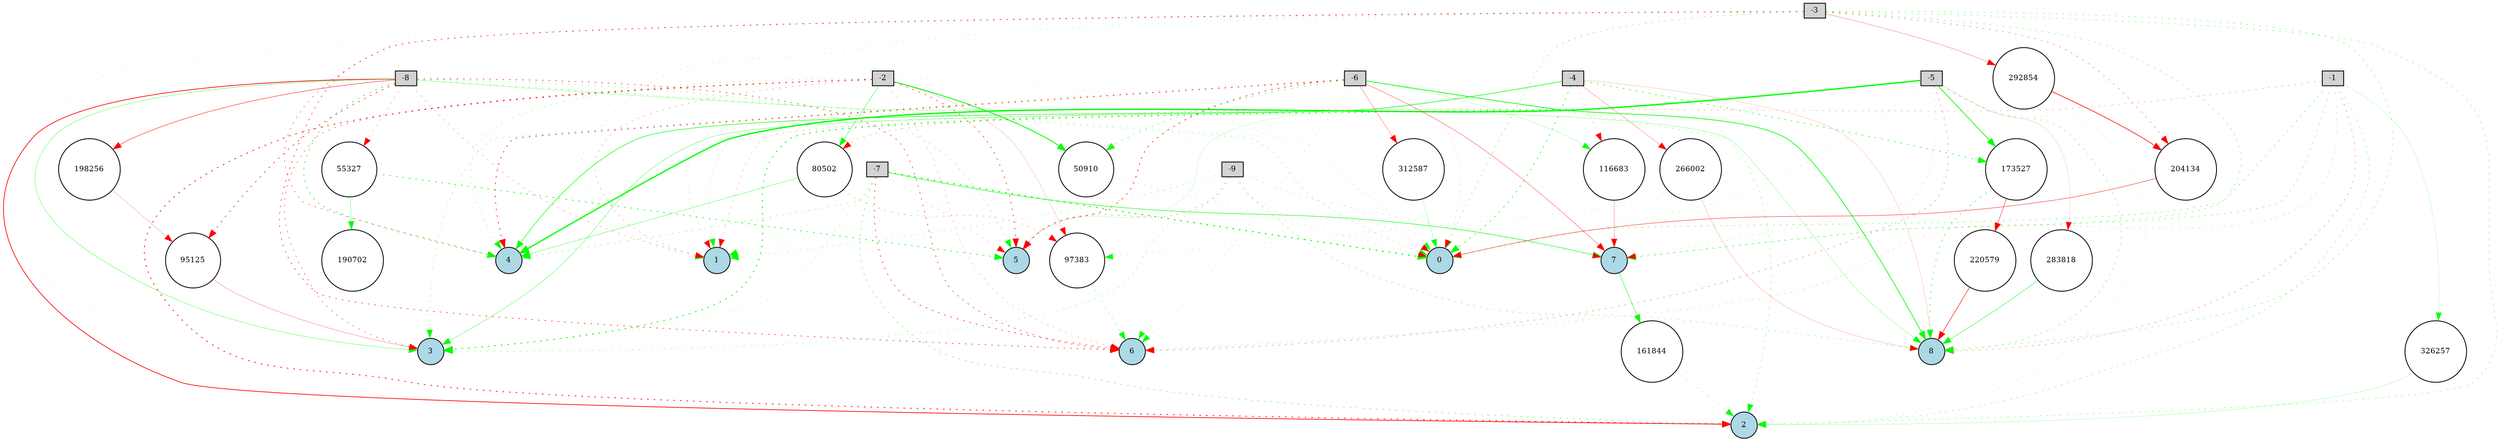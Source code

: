 digraph {
	node [fontsize=9 height=0.2 shape=circle width=0.2]
	-1 [fillcolor=lightgray shape=box style=filled]
	-2 [fillcolor=lightgray shape=box style=filled]
	-3 [fillcolor=lightgray shape=box style=filled]
	-4 [fillcolor=lightgray shape=box style=filled]
	-5 [fillcolor=lightgray shape=box style=filled]
	-6 [fillcolor=lightgray shape=box style=filled]
	-7 [fillcolor=lightgray shape=box style=filled]
	-8 [fillcolor=lightgray shape=box style=filled]
	-9 [fillcolor=lightgray shape=box style=filled]
	0 [fillcolor=lightblue style=filled]
	1 [fillcolor=lightblue style=filled]
	2 [fillcolor=lightblue style=filled]
	3 [fillcolor=lightblue style=filled]
	4 [fillcolor=lightblue style=filled]
	5 [fillcolor=lightblue style=filled]
	6 [fillcolor=lightblue style=filled]
	7 [fillcolor=lightblue style=filled]
	8 [fillcolor=lightblue style=filled]
	312587 [fillcolor=white style=filled]
	266002 [fillcolor=white style=filled]
	95125 [fillcolor=white style=filled]
	55327 [fillcolor=white style=filled]
	220579 [fillcolor=white style=filled]
	283818 [fillcolor=white style=filled]
	161844 [fillcolor=white style=filled]
	116683 [fillcolor=white style=filled]
	173527 [fillcolor=white style=filled]
	50910 [fillcolor=white style=filled]
	204134 [fillcolor=white style=filled]
	97383 [fillcolor=white style=filled]
	190702 [fillcolor=white style=filled]
	198256 [fillcolor=white style=filled]
	326257 [fillcolor=white style=filled]
	80502 [fillcolor=white style=filled]
	292854 [fillcolor=white style=filled]
	-1 -> 0 [color=green penwidth=0.4501998423226139 style=dotted]
	-1 -> 2 [color=green penwidth=0.3408986375075793 style=dotted]
	-1 -> 6 [color=red penwidth=0.1612255926702341 style=dotted]
	-1 -> 7 [color=green penwidth=0.3948837159194364 style=dotted]
	-1 -> 8 [color=red penwidth=0.3113596220742709 style=dotted]
	-2 -> 0 [color=green penwidth=0.13741323049220783 style=dotted]
	-2 -> 1 [color=red penwidth=0.2770124846274502 style=dotted]
	-2 -> 2 [color=red penwidth=0.8762871429123898 style=dotted]
	-2 -> 3 [color=red penwidth=0.4639283101022945 style=dotted]
	-2 -> 4 [color=green penwidth=0.2713799450832681 style=dotted]
	-2 -> 5 [color=red penwidth=0.6247960278035768 style=dotted]
	-2 -> 6 [color=red penwidth=0.21638788214072735 style=dotted]
	-3 -> 0 [color=green penwidth=0.40762269460763056 style=dotted]
	-3 -> 1 [color=green penwidth=0.19969180416239518 style=dotted]
	-3 -> 2 [color=green penwidth=0.36806375408614533 style=dotted]
	-3 -> 3 [color=green penwidth=0.12579721426413054 style=dotted]
	-3 -> 4 [color=red penwidth=0.43292381714943895 style=dotted]
	-3 -> 6 [color=red penwidth=0.5878679718354668 style=dotted]
	-3 -> 7 [color=green penwidth=0.39677181464555744 style=dotted]
	-3 -> 8 [color=green penwidth=0.38411614194043087 style=dotted]
	-4 -> 0 [color=green penwidth=0.762481187308202 style=dotted]
	-4 -> 1 [color=green penwidth=0.23589177963500704 style=dotted]
	-4 -> 3 [color=green penwidth=0.3318417095529177 style=solid]
	-4 -> 4 [color=green penwidth=0.6226592393759767 style=solid]
	-4 -> 5 [color=green penwidth=0.11663773264553223 style=dotted]
	-4 -> 6 [color=green penwidth=0.12020669367760344 style=dotted]
	-4 -> 8 [color=red penwidth=0.13183122687337162 style=solid]
	-5 -> 0 [color=green penwidth=0.20283619655454538 style=dotted]
	-5 -> 1 [color=red penwidth=0.2160856959803411 style=dotted]
	-5 -> 2 [color=green penwidth=0.1667787635069642 style=dotted]
	-5 -> 3 [color=green penwidth=1.0145123191859364 style=dotted]
	-5 -> 4 [color=green penwidth=1.5408623348581338 style=solid]
	-5 -> 5 [color=green penwidth=0.14307483453497327 style=solid]
	-5 -> 6 [color=red penwidth=0.33720946003053276 style=dotted]
	-5 -> 7 [color=red penwidth=0.12722748209027832 style=dotted]
	-5 -> 8 [color=green penwidth=0.42320387813214555 style=dotted]
	-6 -> 0 [color=red penwidth=0.13196593931708478 style=dotted]
	-6 -> 1 [color=red penwidth=0.13848390469030697 style=dotted]
	-6 -> 2 [color=green penwidth=0.3540227420025903 style=dotted]
	-6 -> 3 [color=green penwidth=0.3134301661965525 style=dotted]
	-6 -> 4 [color=red penwidth=0.7377264770021289 style=dotted]
	-6 -> 5 [color=red penwidth=0.7376602630787458 style=dotted]
	-6 -> 6 [color=green penwidth=0.18287441389024023 style=dotted]
	-6 -> 7 [color=red penwidth=0.3376871949648151 style=solid]
	-6 -> 8 [color=green penwidth=0.8159524780088586 style=solid]
	-7 -> 0 [color=green penwidth=1.2474886254233533 style=dotted]
	-7 -> 1 [color=green penwidth=0.15478497401749736 style=dotted]
	-7 -> 2 [color=green penwidth=0.46693973872120265 style=dotted]
	-7 -> 3 [color=green penwidth=0.1790948036632612 style=dotted]
	-7 -> 4 [color=green penwidth=0.36639817307715905 style=dotted]
	-7 -> 5 [color=red penwidth=0.1438055771779153 style=dotted]
	-7 -> 6 [color=red penwidth=0.6056138418618292 style=dotted]
	-7 -> 7 [color=green penwidth=0.5833129929368589 style=solid]
	-8 -> 0 [color=green penwidth=0.3020273471253012 style=dotted]
	-8 -> 1 [color=red penwidth=0.2703727713592999 style=dotted]
	-8 -> 2 [color=red penwidth=0.8313051417983248 style=solid]
	-8 -> 3 [color=green penwidth=0.338763510846093 style=solid]
	-8 -> 4 [color=green penwidth=0.7530109835487558 style=dotted]
	-8 -> 5 [color=green penwidth=0.3234943414540313 style=dotted]
	-8 -> 6 [color=red penwidth=0.5728421060638775 style=dotted]
	-8 -> 7 [color=green penwidth=0.13776769462312824 style=dotted]
	-8 -> 8 [color=green penwidth=0.2306063551607602 style=solid]
	-9 -> 0 [color=red penwidth=0.13190881123166964 style=dotted]
	-9 -> 1 [color=green penwidth=0.2522440925561321 style=dotted]
	-9 -> 3 [color=green penwidth=0.2728788009127797 style=dotted]
	-9 -> 5 [color=red penwidth=0.3043872849727962 style=dotted]
	-9 -> 6 [color=green penwidth=0.13975627596823867 style=dotted]
	-9 -> 7 [color=red penwidth=0.1442635036262355 style=dotted]
	-9 -> 8 [color=green penwidth=0.36836278584254256 style=dotted]
	-2 -> 50910 [color=green penwidth=1.043302277292878 style=solid]
	50910 -> 0 [color=red penwidth=0.12620358155377545 style=dotted]
	-6 -> 50910 [color=green penwidth=0.45970392448354036 style=dotted]
	-8 -> 55327 [color=red penwidth=0.22911398602941033 style=dotted]
	55327 -> 5 [color=green penwidth=0.7999664922632315 style=dotted]
	-2 -> 80502 [color=green penwidth=0.42396550943815015 style=solid]
	80502 -> 4 [color=green penwidth=0.34632708938321055 style=solid]
	-8 -> 95125 [color=red penwidth=0.6853453763756262 style=dotted]
	95125 -> 3 [color=red penwidth=0.2404421278381393 style=solid]
	-2 -> 97383 [color=red penwidth=0.13989841328765673 style=solid]
	97383 -> 6 [color=green penwidth=0.31118962925672 style=dotted]
	-6 -> 116683 [color=green penwidth=0.17852573486348527 style=solid]
	116683 -> 7 [color=red penwidth=0.2387391959903027 style=solid]
	80502 -> 97383 [color=red penwidth=0.2525279878283839 style=dotted]
	7 -> 161844 [color=green penwidth=0.5037745145576273 style=solid]
	50910 -> 1 [color=green penwidth=0.14579827453578612 style=dotted]
	-5 -> 173527 [color=green penwidth=0.8553267154121299 style=solid]
	173527 -> 8 [color=green penwidth=0.5878796910657411 style=dotted]
	55327 -> 190702 [color=green penwidth=0.2812555052401986 style=solid]
	-8 -> 198256 [color=red penwidth=0.48096286539186106 style=solid]
	198256 -> 95125 [color=red penwidth=0.17640397297942684 style=solid]
	-3 -> 204134 [color=red penwidth=0.3637047218232047 style=dotted]
	204134 -> 0 [color=red penwidth=0.4417491858680527 style=solid]
	-4 -> 173527 [color=green penwidth=0.7069169642536531 style=dotted]
	173527 -> 220579 [color=red penwidth=0.4329343006299614 style=solid]
	220579 -> 8 [color=red penwidth=0.5969066567148328 style=solid]
	-4 -> 266002 [color=red penwidth=0.22934140194482724 style=solid]
	266002 -> 8 [color=red penwidth=0.16372086789579526 style=solid]
	-5 -> 283818 [color=red penwidth=0.1143048110191076 style=solid]
	283818 -> 8 [color=green penwidth=0.460292571522646 style=solid]
	-1 -> 80502 [color=red penwidth=0.25298762434725475 style=dotted]
	-3 -> 292854 [color=red penwidth=0.2493744978978094 style=solid]
	292854 -> 204134 [color=red penwidth=0.7246635396047086 style=solid]
	-4 -> 116683 [color=red penwidth=0.2021872551942302 style=dotted]
	161844 -> 2 [color=green penwidth=0.268935867078367 style=dotted]
	-6 -> 312587 [color=red penwidth=0.2722801071542503 style=solid]
	312587 -> 0 [color=green penwidth=0.2010086205897123 style=solid]
	-1 -> 326257 [color=green penwidth=0.15244669426995563 style=solid]
	326257 -> 2 [color=green penwidth=0.17412680157501026 style=solid]
	266002 -> 97383 [color=green penwidth=0.18008383527926924 style=dotted]
}
